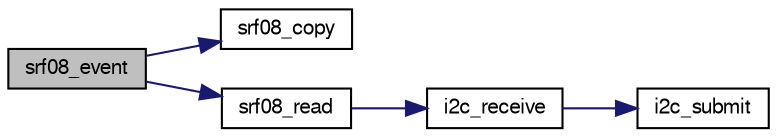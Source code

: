 digraph "srf08_event"
{
  edge [fontname="FreeSans",fontsize="10",labelfontname="FreeSans",labelfontsize="10"];
  node [fontname="FreeSans",fontsize="10",shape=record];
  rankdir="LR";
  Node1 [label="srf08_event",height=0.2,width=0.4,color="black", fillcolor="grey75", style="filled", fontcolor="black"];
  Node1 -> Node2 [color="midnightblue",fontsize="10",style="solid",fontname="FreeSans"];
  Node2 [label="srf08_copy",height=0.2,width=0.4,color="black", fillcolor="white", style="filled",URL="$alt__srf08_8c.html#a9f2a187877ece761ec8e686dd7947aac",tooltip="Copy the I2C buffer. "];
  Node1 -> Node3 [color="midnightblue",fontsize="10",style="solid",fontname="FreeSans"];
  Node3 [label="srf08_read",height=0.2,width=0.4,color="black", fillcolor="white", style="filled",URL="$alt__srf08_8c.html#aff7bb98cb47578750ee4fe2d3a75d53f",tooltip="Read values on the bus. "];
  Node3 -> Node4 [color="midnightblue",fontsize="10",style="solid",fontname="FreeSans"];
  Node4 [label="i2c_receive",height=0.2,width=0.4,color="black", fillcolor="white", style="filled",URL="$group__i2c.html#ga9e7c3ccd9ba7415486bfb2e52eaa3964",tooltip="Submit a read only transaction. "];
  Node4 -> Node5 [color="midnightblue",fontsize="10",style="solid",fontname="FreeSans"];
  Node5 [label="i2c_submit",height=0.2,width=0.4,color="black", fillcolor="white", style="filled",URL="$group__i2c.html#ga4eed48e542a9c71b93372f5a38d7e367",tooltip="Submit a I2C transaction. "];
}
